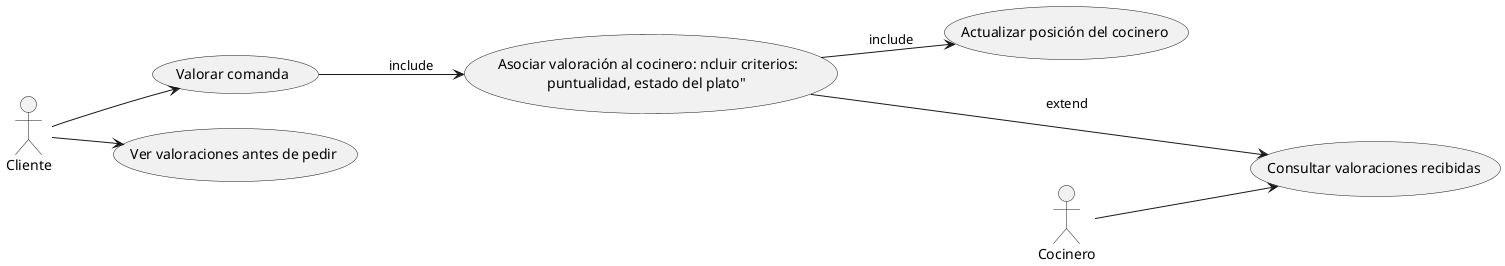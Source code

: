 @startuml
left to right direction

actor Cliente
actor Cocinero


  usecase  "Valorar comanda" as us1
  usecase "Asociar valoración al cocinero: ncluir criterios:\npuntualidad, estado del plato" " as us3
  usecase  "Actualizar posición del cocinero" as us4
  usecase "Ver valoraciones antes de pedir" as us5
  usecase "Consultar valoraciones recibidas" as us6

Cliente --> us1
Cliente --> us5

us1 --> us3: include
us3 --> us4 : include
us3 --->  us6 :extend

Cocinero --> us6

@enduml

